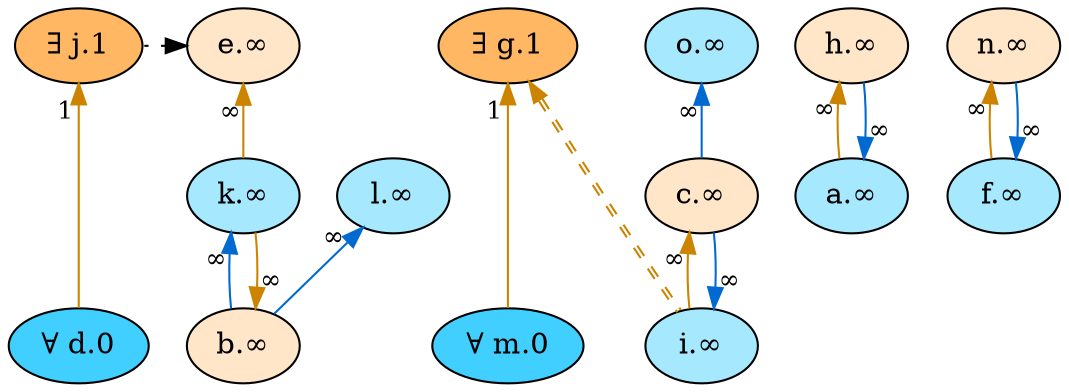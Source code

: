 digraph {
    // Node defaults can be set here if needed
    "d" [style="filled" fillcolor="#40cfff" label="∀ d.0" fontsize=14]
    "m" [style="filled" fillcolor="#40cfff" label="∀ m.0" fontsize=14]
    "g" [style="filled" fillcolor="#ffb763" label="∃ g.1" fontsize=14]
    "j" [style="filled" fillcolor="#ffb763" label="∃ j.1" fontsize=14]
    "h" [style="filled" fillcolor="#ffe6c9" label="h.∞" fontsize=14]
    "a" [style="filled" fillcolor="#a6e9ff" label="a.∞" fontsize=14]
    "k" [style="filled" fillcolor="#a6e9ff" label="k.∞" fontsize=14]
    "b" [style="filled" fillcolor="#ffe6c9" label="b.∞" fontsize=14]
    "l" [style="filled" fillcolor="#a6e9ff" label="l.∞" fontsize=14]
    "c" [style="filled" fillcolor="#ffe6c9" label="c.∞" fontsize=14]
    "i" [style="filled" fillcolor="#a6e9ff" label="i.∞" fontsize=14]
    "o" [style="filled" fillcolor="#a6e9ff" label="o.∞" fontsize=14]
    "e" [style="filled" fillcolor="#ffe6c9" label="e.∞" fontsize=14]
    "n" [style="filled" fillcolor="#ffe6c9" label="n.∞" fontsize=14]
    "f" [style="filled" fillcolor="#a6e9ff" label="f.∞" fontsize=14]
    edge[labeldistance=1.5 fontsize=12]
    "h" -> "a" [color="#cc8400" style="solid" dir="back" taillabel="∞" ]
    "a" -> "h" [color="#006ad1" style="solid" dir="back" taillabel="∞" ]
    "k" -> "b" [color="#006ad1" style="solid" dir="back" taillabel="∞" ]
    "b" -> "k" [color="#cc8400" style="solid" dir="back" taillabel="∞" ]
    "l" -> "b" [color="#006ad1" style="solid" dir="back" taillabel="∞" ]
    "c" -> "i" [color="#cc8400" style="solid" dir="back" taillabel="∞" ]
    "i" -> "c" [color="#006ad1" style="solid" dir="back" taillabel="∞" ]
    "o" -> "c" [color="#006ad1" style="solid" dir="back" taillabel="∞" ]
    "j" -> "d" [color="#cc8400" style="solid" dir="back" taillabel="1" ]
    "e" -> "j" [color="black" style="dotted" dir="back" taillabel="" constraint=false]
    "e" -> "k" [color="#cc8400" style="solid" dir="back" taillabel="∞" ]
    "n" -> "f" [color="#cc8400" style="solid" dir="back" taillabel="∞" ]
    "f" -> "n" [color="#006ad1" style="solid" dir="back" taillabel="∞" ]
    "g" -> "i" [color="#cc8400:#cc8400" style="dashed" dir="back" taillabel="" constraint=false]
    "g" -> "m" [color="#cc8400" style="solid" dir="back" taillabel="1" ]
    {rank = max d m}
    {rank = min g j}
}